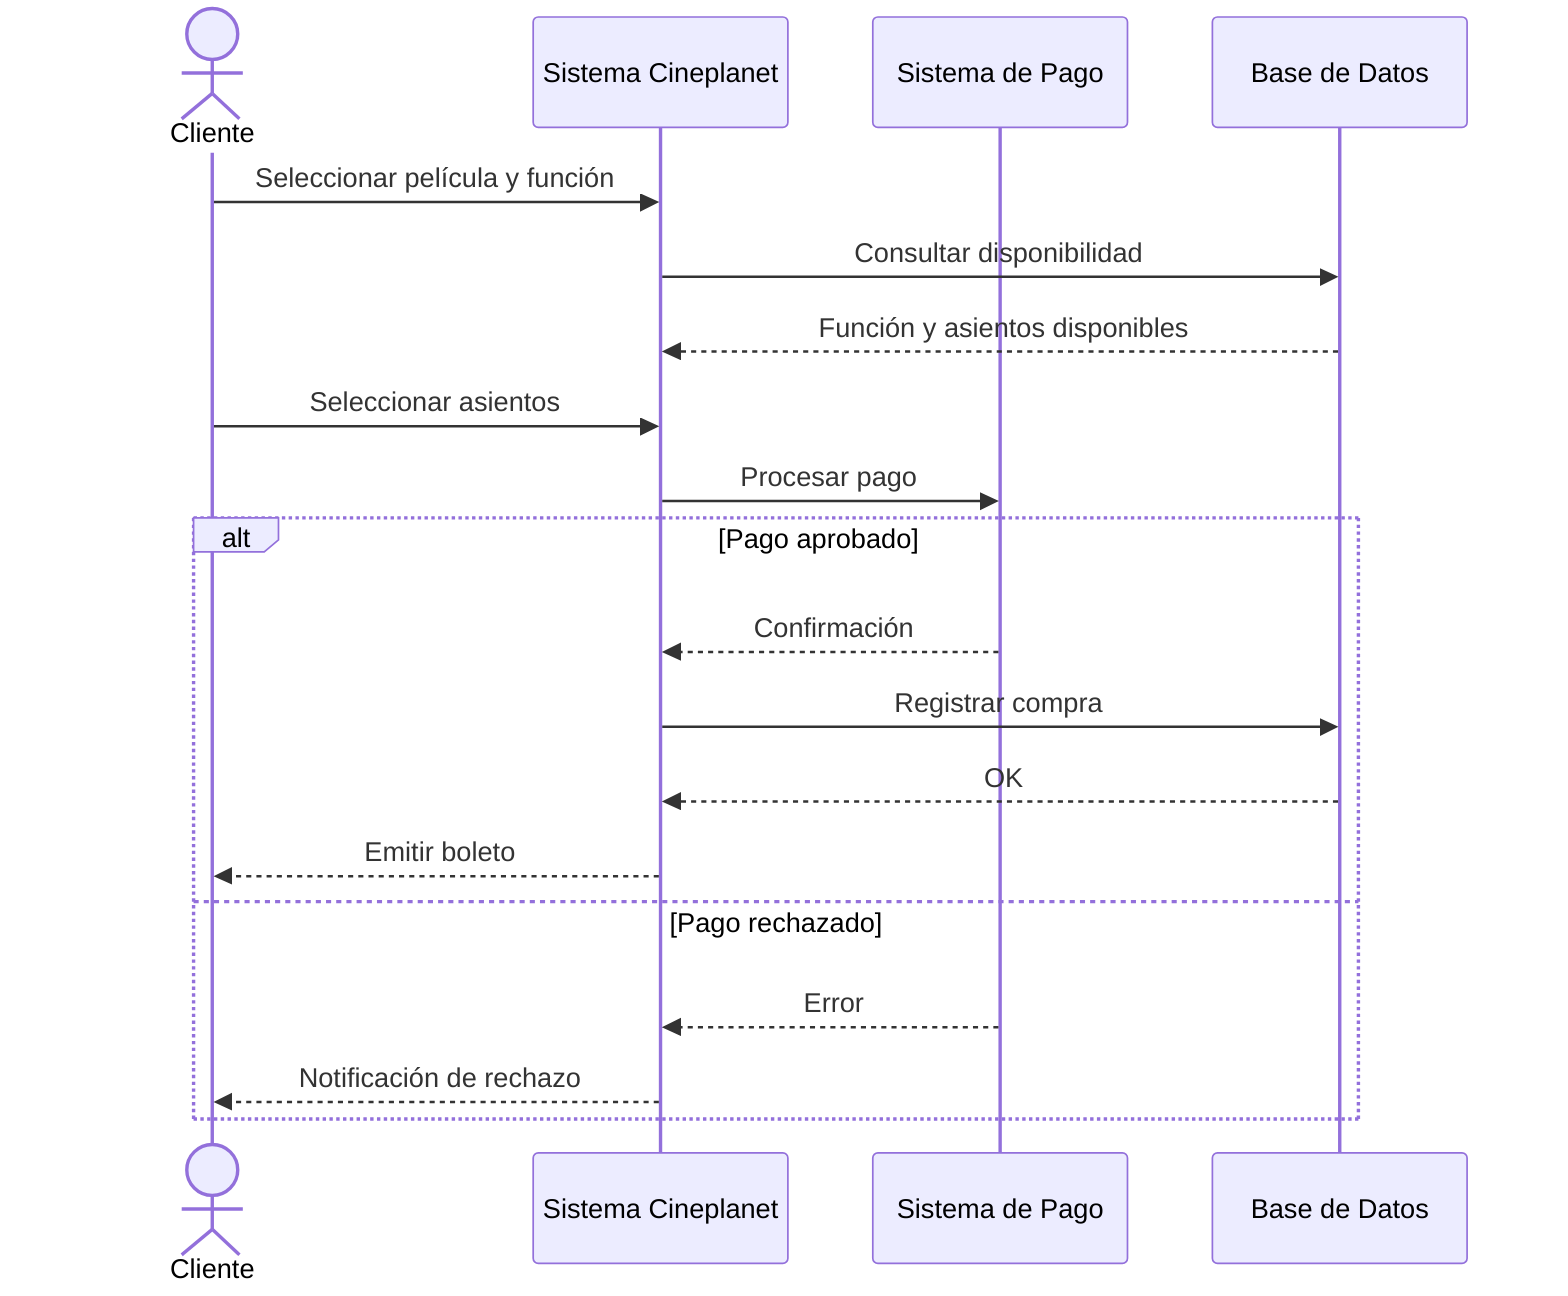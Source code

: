 sequenceDiagram
    actor Cliente
    participant Sistema as Sistema Cineplanet
    participant Pago as Sistema de Pago
    participant DB as Base de Datos

    Cliente->>Sistema: Seleccionar película y función
    Sistema->>DB: Consultar disponibilidad
    DB-->>Sistema: Función y asientos disponibles
    Cliente->>Sistema: Seleccionar asientos

    Sistema->>Pago: Procesar pago
    alt Pago aprobado
        Pago-->>Sistema: Confirmación
        Sistema->>DB: Registrar compra
        DB-->>Sistema: OK
        Sistema-->>Cliente: Emitir boleto
    else Pago rechazado
        Pago-->>Sistema: Error
        Sistema-->>Cliente: Notificación de rechazo
    end
